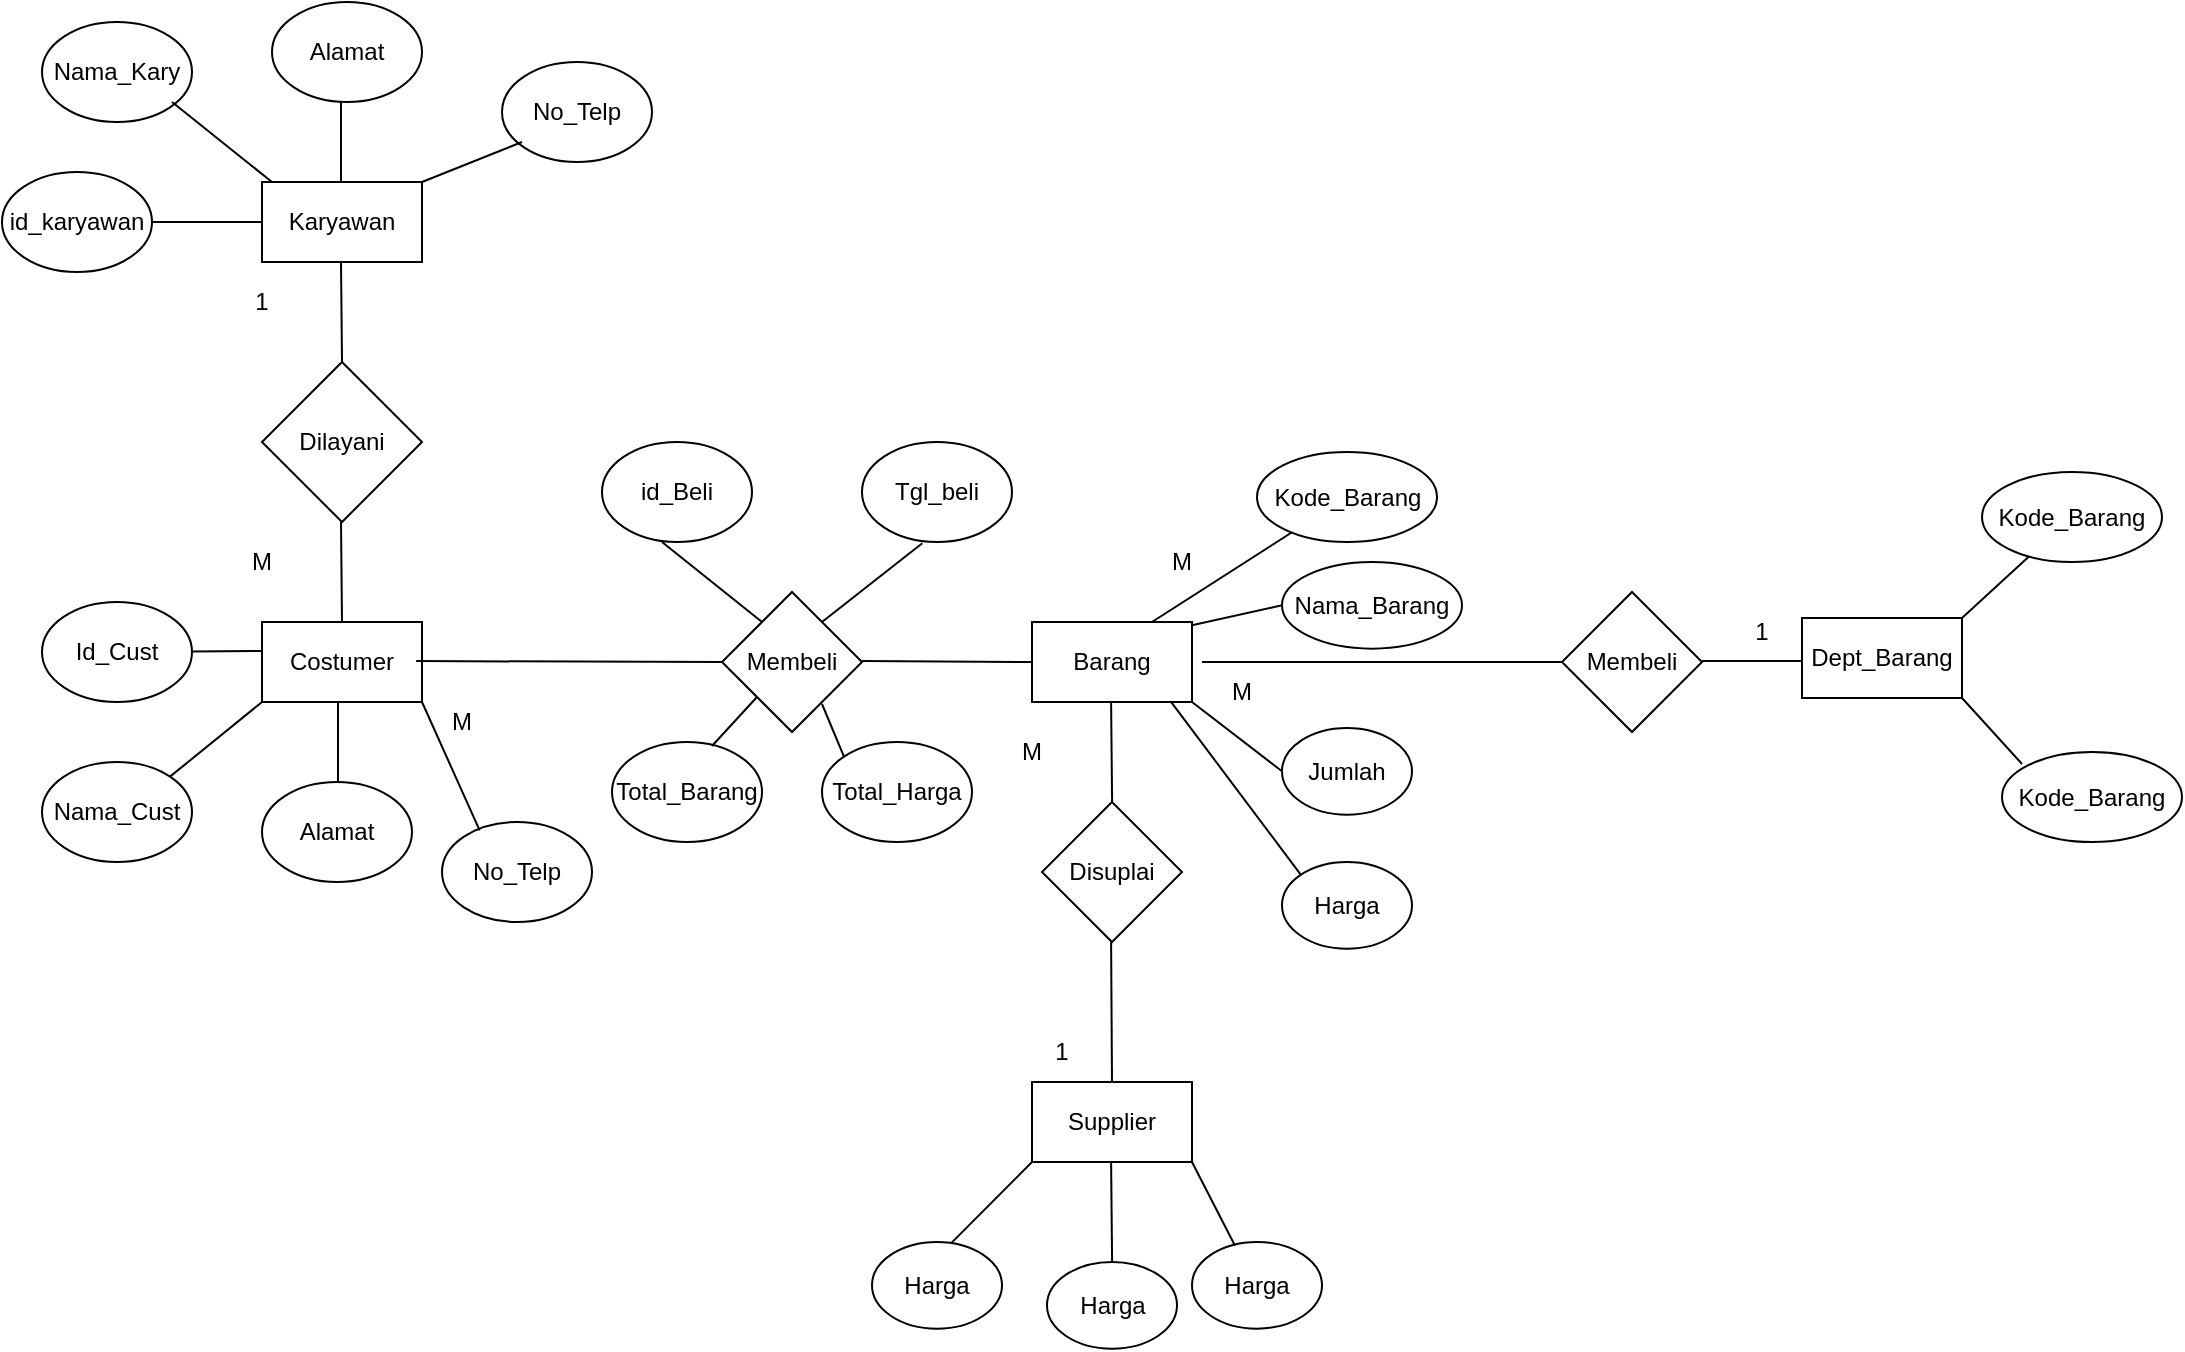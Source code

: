 <mxfile version="20.6.0" type="github">
  <diagram id="lLpXDyVzqlYHPdVx78_k" name="Halaman-1">
    <mxGraphModel dx="1483" dy="816" grid="1" gridSize="10" guides="1" tooltips="1" connect="1" arrows="1" fold="1" page="1" pageScale="1" pageWidth="1169" pageHeight="827" math="0" shadow="0">
      <root>
        <mxCell id="0" />
        <mxCell id="1" parent="0" />
        <mxCell id="F5t4vOM9Sm2uKcBCFLgH-3" value="Nama_Kary" style="ellipse;whiteSpace=wrap;html=1;" vertex="1" parent="1">
          <mxGeometry x="90" y="60" width="75" height="50" as="geometry" />
        </mxCell>
        <mxCell id="F5t4vOM9Sm2uKcBCFLgH-4" value="Alamat" style="ellipse;whiteSpace=wrap;html=1;" vertex="1" parent="1">
          <mxGeometry x="205" y="50" width="75" height="50" as="geometry" />
        </mxCell>
        <mxCell id="F5t4vOM9Sm2uKcBCFLgH-5" value="No_Telp" style="ellipse;whiteSpace=wrap;html=1;" vertex="1" parent="1">
          <mxGeometry x="320" y="80" width="75" height="50" as="geometry" />
        </mxCell>
        <mxCell id="F5t4vOM9Sm2uKcBCFLgH-6" value="id_karyawan" style="ellipse;whiteSpace=wrap;html=1;" vertex="1" parent="1">
          <mxGeometry x="70" y="135" width="75" height="50" as="geometry" />
        </mxCell>
        <mxCell id="F5t4vOM9Sm2uKcBCFLgH-7" value="Karyawan" style="rounded=0;whiteSpace=wrap;html=1;" vertex="1" parent="1">
          <mxGeometry x="200" y="140" width="80" height="40" as="geometry" />
        </mxCell>
        <mxCell id="F5t4vOM9Sm2uKcBCFLgH-8" value="" style="endArrow=none;html=1;rounded=0;entryX=0;entryY=0.5;entryDx=0;entryDy=0;exitX=1;exitY=0.5;exitDx=0;exitDy=0;" edge="1" parent="1" source="F5t4vOM9Sm2uKcBCFLgH-6" target="F5t4vOM9Sm2uKcBCFLgH-7">
          <mxGeometry width="50" height="50" relative="1" as="geometry">
            <mxPoint x="150" y="160" as="sourcePoint" />
            <mxPoint x="190" y="160" as="targetPoint" />
          </mxGeometry>
        </mxCell>
        <mxCell id="F5t4vOM9Sm2uKcBCFLgH-9" value="" style="endArrow=none;html=1;rounded=0;entryX=0;entryY=0.5;entryDx=0;entryDy=0;" edge="1" parent="1">
          <mxGeometry width="50" height="50" relative="1" as="geometry">
            <mxPoint x="280" y="140" as="sourcePoint" />
            <mxPoint x="330" y="120" as="targetPoint" />
          </mxGeometry>
        </mxCell>
        <mxCell id="F5t4vOM9Sm2uKcBCFLgH-12" value="" style="endArrow=none;html=1;rounded=0;" edge="1" parent="1">
          <mxGeometry width="50" height="50" relative="1" as="geometry">
            <mxPoint x="239.5" y="140" as="sourcePoint" />
            <mxPoint x="239.5" y="100" as="targetPoint" />
          </mxGeometry>
        </mxCell>
        <mxCell id="F5t4vOM9Sm2uKcBCFLgH-13" value="" style="endArrow=none;html=1;rounded=0;" edge="1" parent="1">
          <mxGeometry width="50" height="50" relative="1" as="geometry">
            <mxPoint x="155" y="100" as="sourcePoint" />
            <mxPoint x="205" y="140" as="targetPoint" />
          </mxGeometry>
        </mxCell>
        <mxCell id="F5t4vOM9Sm2uKcBCFLgH-14" value="" style="endArrow=none;html=1;rounded=0;" edge="1" parent="1">
          <mxGeometry width="50" height="50" relative="1" as="geometry">
            <mxPoint x="239.5" y="180" as="sourcePoint" />
            <mxPoint x="240" y="230" as="targetPoint" />
          </mxGeometry>
        </mxCell>
        <mxCell id="F5t4vOM9Sm2uKcBCFLgH-15" value="Dilayani" style="rhombus;whiteSpace=wrap;html=1;" vertex="1" parent="1">
          <mxGeometry x="200" y="230" width="80" height="80" as="geometry" />
        </mxCell>
        <mxCell id="F5t4vOM9Sm2uKcBCFLgH-24" value="Costumer" style="rounded=0;whiteSpace=wrap;html=1;" vertex="1" parent="1">
          <mxGeometry x="200" y="360" width="80" height="40" as="geometry" />
        </mxCell>
        <mxCell id="F5t4vOM9Sm2uKcBCFLgH-25" value="Id_Cust" style="ellipse;whiteSpace=wrap;html=1;" vertex="1" parent="1">
          <mxGeometry x="90" y="350" width="75" height="50" as="geometry" />
        </mxCell>
        <mxCell id="F5t4vOM9Sm2uKcBCFLgH-26" value="Nama_Cust" style="ellipse;whiteSpace=wrap;html=1;" vertex="1" parent="1">
          <mxGeometry x="90" y="430" width="75" height="50" as="geometry" />
        </mxCell>
        <mxCell id="F5t4vOM9Sm2uKcBCFLgH-27" value="Alamat" style="ellipse;whiteSpace=wrap;html=1;" vertex="1" parent="1">
          <mxGeometry x="200" y="440" width="75" height="50" as="geometry" />
        </mxCell>
        <mxCell id="F5t4vOM9Sm2uKcBCFLgH-28" value="No_Telp" style="ellipse;whiteSpace=wrap;html=1;" vertex="1" parent="1">
          <mxGeometry x="290" y="460" width="75" height="50" as="geometry" />
        </mxCell>
        <mxCell id="F5t4vOM9Sm2uKcBCFLgH-29" value="" style="endArrow=none;html=1;rounded=0;exitX=1;exitY=1;exitDx=0;exitDy=0;entryX=0.251;entryY=0.084;entryDx=0;entryDy=0;entryPerimeter=0;" edge="1" parent="1" source="F5t4vOM9Sm2uKcBCFLgH-24" target="F5t4vOM9Sm2uKcBCFLgH-28">
          <mxGeometry width="50" height="50" relative="1" as="geometry">
            <mxPoint x="275" y="390" as="sourcePoint" />
            <mxPoint x="325" y="430" as="targetPoint" />
          </mxGeometry>
        </mxCell>
        <mxCell id="F5t4vOM9Sm2uKcBCFLgH-30" value="" style="endArrow=none;html=1;rounded=0;entryX=1;entryY=0;entryDx=0;entryDy=0;exitX=0;exitY=1;exitDx=0;exitDy=0;" edge="1" parent="1" source="F5t4vOM9Sm2uKcBCFLgH-24" target="F5t4vOM9Sm2uKcBCFLgH-26">
          <mxGeometry width="50" height="50" relative="1" as="geometry">
            <mxPoint x="175" y="390" as="sourcePoint" />
            <mxPoint x="225" y="430" as="targetPoint" />
          </mxGeometry>
        </mxCell>
        <mxCell id="F5t4vOM9Sm2uKcBCFLgH-31" value="" style="endArrow=none;html=1;rounded=0;" edge="1" parent="1">
          <mxGeometry width="50" height="50" relative="1" as="geometry">
            <mxPoint x="238" y="400" as="sourcePoint" />
            <mxPoint x="238" y="440" as="targetPoint" />
          </mxGeometry>
        </mxCell>
        <mxCell id="F5t4vOM9Sm2uKcBCFLgH-32" value="" style="endArrow=none;html=1;rounded=0;" edge="1" parent="1" source="F5t4vOM9Sm2uKcBCFLgH-25">
          <mxGeometry width="50" height="50" relative="1" as="geometry">
            <mxPoint x="170" y="374.5" as="sourcePoint" />
            <mxPoint x="200" y="374.5" as="targetPoint" />
          </mxGeometry>
        </mxCell>
        <mxCell id="F5t4vOM9Sm2uKcBCFLgH-34" value="" style="endArrow=none;html=1;rounded=0;" edge="1" parent="1">
          <mxGeometry width="50" height="50" relative="1" as="geometry">
            <mxPoint x="239.5" y="310" as="sourcePoint" />
            <mxPoint x="240" y="360" as="targetPoint" />
          </mxGeometry>
        </mxCell>
        <mxCell id="F5t4vOM9Sm2uKcBCFLgH-35" value="Membeli" style="rhombus;whiteSpace=wrap;html=1;" vertex="1" parent="1">
          <mxGeometry x="430" y="345" width="70" height="70" as="geometry" />
        </mxCell>
        <mxCell id="F5t4vOM9Sm2uKcBCFLgH-36" value="Tgl_beli" style="ellipse;whiteSpace=wrap;html=1;" vertex="1" parent="1">
          <mxGeometry x="500" y="270" width="75" height="50" as="geometry" />
        </mxCell>
        <mxCell id="F5t4vOM9Sm2uKcBCFLgH-37" value="id_Beli" style="ellipse;whiteSpace=wrap;html=1;" vertex="1" parent="1">
          <mxGeometry x="370" y="270" width="75" height="50" as="geometry" />
        </mxCell>
        <mxCell id="F5t4vOM9Sm2uKcBCFLgH-38" value="Total_Harga" style="ellipse;whiteSpace=wrap;html=1;" vertex="1" parent="1">
          <mxGeometry x="480" y="420" width="75" height="50" as="geometry" />
        </mxCell>
        <mxCell id="F5t4vOM9Sm2uKcBCFLgH-39" value="Total_Barang" style="ellipse;whiteSpace=wrap;html=1;" vertex="1" parent="1">
          <mxGeometry x="375" y="420" width="75.01" height="50" as="geometry" />
        </mxCell>
        <mxCell id="F5t4vOM9Sm2uKcBCFLgH-42" value="" style="endArrow=none;html=1;rounded=0;entryX=0;entryY=0.5;entryDx=0;entryDy=0;" edge="1" parent="1" target="F5t4vOM9Sm2uKcBCFLgH-35">
          <mxGeometry width="50" height="50" relative="1" as="geometry">
            <mxPoint x="277.05" y="379.55" as="sourcePoint" />
            <mxPoint x="370" y="379.55" as="targetPoint" />
          </mxGeometry>
        </mxCell>
        <mxCell id="F5t4vOM9Sm2uKcBCFLgH-43" value="" style="endArrow=none;html=1;rounded=0;" edge="1" parent="1">
          <mxGeometry width="50" height="50" relative="1" as="geometry">
            <mxPoint x="400.01" y="320" as="sourcePoint" />
            <mxPoint x="450.01" y="360" as="targetPoint" />
          </mxGeometry>
        </mxCell>
        <mxCell id="F5t4vOM9Sm2uKcBCFLgH-44" value="" style="endArrow=none;html=1;rounded=0;exitX=0.402;exitY=1.013;exitDx=0;exitDy=0;exitPerimeter=0;" edge="1" parent="1" source="F5t4vOM9Sm2uKcBCFLgH-36">
          <mxGeometry width="50" height="50" relative="1" as="geometry">
            <mxPoint x="520" y="330" as="sourcePoint" />
            <mxPoint x="480" y="360" as="targetPoint" />
          </mxGeometry>
        </mxCell>
        <mxCell id="F5t4vOM9Sm2uKcBCFLgH-45" value="" style="endArrow=none;html=1;rounded=0;entryX=0;entryY=0;entryDx=0;entryDy=0;" edge="1" parent="1" target="F5t4vOM9Sm2uKcBCFLgH-38">
          <mxGeometry width="50" height="50" relative="1" as="geometry">
            <mxPoint x="480" y="401" as="sourcePoint" />
            <mxPoint x="510" y="426" as="targetPoint" />
          </mxGeometry>
        </mxCell>
        <mxCell id="F5t4vOM9Sm2uKcBCFLgH-46" value="" style="endArrow=none;html=1;rounded=0;exitX=0;exitY=1;exitDx=0;exitDy=0;" edge="1" parent="1" source="F5t4vOM9Sm2uKcBCFLgH-35">
          <mxGeometry width="50" height="50" relative="1" as="geometry">
            <mxPoint x="445" y="400" as="sourcePoint" />
            <mxPoint x="424.99" y="422" as="targetPoint" />
          </mxGeometry>
        </mxCell>
        <mxCell id="F5t4vOM9Sm2uKcBCFLgH-47" value="Barang" style="rounded=0;whiteSpace=wrap;html=1;" vertex="1" parent="1">
          <mxGeometry x="585" y="360" width="80" height="40" as="geometry" />
        </mxCell>
        <mxCell id="F5t4vOM9Sm2uKcBCFLgH-49" value="Kode_Barang" style="ellipse;whiteSpace=wrap;html=1;" vertex="1" parent="1">
          <mxGeometry x="697.5" y="275" width="90" height="45" as="geometry" />
        </mxCell>
        <mxCell id="F5t4vOM9Sm2uKcBCFLgH-50" value="Nama_Barang" style="ellipse;whiteSpace=wrap;html=1;" vertex="1" parent="1">
          <mxGeometry x="710" y="330" width="90" height="43.33" as="geometry" />
        </mxCell>
        <mxCell id="F5t4vOM9Sm2uKcBCFLgH-51" value="Jumlah" style="ellipse;whiteSpace=wrap;html=1;" vertex="1" parent="1">
          <mxGeometry x="710" y="413" width="65" height="43.33" as="geometry" />
        </mxCell>
        <mxCell id="F5t4vOM9Sm2uKcBCFLgH-52" value="Harga" style="ellipse;whiteSpace=wrap;html=1;" vertex="1" parent="1">
          <mxGeometry x="710" y="480" width="65" height="43.33" as="geometry" />
        </mxCell>
        <mxCell id="F5t4vOM9Sm2uKcBCFLgH-53" value="" style="endArrow=none;html=1;rounded=0;exitX=0.75;exitY=0;exitDx=0;exitDy=0;" edge="1" parent="1" source="F5t4vOM9Sm2uKcBCFLgH-47" target="F5t4vOM9Sm2uKcBCFLgH-49">
          <mxGeometry width="50" height="50" relative="1" as="geometry">
            <mxPoint x="665" y="320" as="sourcePoint" />
            <mxPoint x="715" y="300" as="targetPoint" />
          </mxGeometry>
        </mxCell>
        <mxCell id="F5t4vOM9Sm2uKcBCFLgH-55" value="" style="endArrow=none;html=1;rounded=0;entryX=0;entryY=0.5;entryDx=0;entryDy=0;" edge="1" parent="1" target="F5t4vOM9Sm2uKcBCFLgH-50">
          <mxGeometry width="50" height="50" relative="1" as="geometry">
            <mxPoint x="665" y="361.67" as="sourcePoint" />
            <mxPoint x="715" y="341.67" as="targetPoint" />
          </mxGeometry>
        </mxCell>
        <mxCell id="F5t4vOM9Sm2uKcBCFLgH-56" value="" style="endArrow=none;html=1;rounded=0;entryX=0;entryY=0.5;entryDx=0;entryDy=0;" edge="1" parent="1" target="F5t4vOM9Sm2uKcBCFLgH-51">
          <mxGeometry width="50" height="50" relative="1" as="geometry">
            <mxPoint x="665" y="400" as="sourcePoint" />
            <mxPoint x="695" y="440" as="targetPoint" />
          </mxGeometry>
        </mxCell>
        <mxCell id="F5t4vOM9Sm2uKcBCFLgH-57" value="" style="endArrow=none;html=1;rounded=0;entryX=0;entryY=0;entryDx=0;entryDy=0;exitX=0.869;exitY=0.998;exitDx=0;exitDy=0;exitPerimeter=0;" edge="1" parent="1" source="F5t4vOM9Sm2uKcBCFLgH-47" target="F5t4vOM9Sm2uKcBCFLgH-52">
          <mxGeometry width="50" height="50" relative="1" as="geometry">
            <mxPoint x="650" y="406.33" as="sourcePoint" />
            <mxPoint x="720" y="456.33" as="targetPoint" />
          </mxGeometry>
        </mxCell>
        <mxCell id="F5t4vOM9Sm2uKcBCFLgH-58" value="" style="endArrow=none;html=1;rounded=0;entryX=0;entryY=0.5;entryDx=0;entryDy=0;" edge="1" parent="1" target="F5t4vOM9Sm2uKcBCFLgH-47">
          <mxGeometry width="50" height="50" relative="1" as="geometry">
            <mxPoint x="500" y="379.55" as="sourcePoint" />
            <mxPoint x="580" y="380" as="targetPoint" />
          </mxGeometry>
        </mxCell>
        <mxCell id="F5t4vOM9Sm2uKcBCFLgH-59" value="" style="endArrow=none;html=1;rounded=0;entryX=0;entryY=0.5;entryDx=0;entryDy=0;" edge="1" parent="1" target="F5t4vOM9Sm2uKcBCFLgH-72">
          <mxGeometry width="50" height="50" relative="1" as="geometry">
            <mxPoint x="670" y="380" as="sourcePoint" />
            <mxPoint x="827.5" y="377.89" as="targetPoint" />
            <Array as="points" />
          </mxGeometry>
        </mxCell>
        <mxCell id="F5t4vOM9Sm2uKcBCFLgH-60" value="Disuplai" style="rhombus;whiteSpace=wrap;html=1;" vertex="1" parent="1">
          <mxGeometry x="590" y="450" width="70" height="70" as="geometry" />
        </mxCell>
        <mxCell id="F5t4vOM9Sm2uKcBCFLgH-62" value="" style="endArrow=none;html=1;rounded=0;" edge="1" parent="1">
          <mxGeometry width="50" height="50" relative="1" as="geometry">
            <mxPoint x="624.55" y="400" as="sourcePoint" />
            <mxPoint x="625.05" y="450" as="targetPoint" />
          </mxGeometry>
        </mxCell>
        <mxCell id="F5t4vOM9Sm2uKcBCFLgH-63" value="Supplier" style="rounded=0;whiteSpace=wrap;html=1;" vertex="1" parent="1">
          <mxGeometry x="585" y="590" width="80" height="40" as="geometry" />
        </mxCell>
        <mxCell id="F5t4vOM9Sm2uKcBCFLgH-64" value="Harga" style="ellipse;whiteSpace=wrap;html=1;" vertex="1" parent="1">
          <mxGeometry x="665" y="670" width="65" height="43.33" as="geometry" />
        </mxCell>
        <mxCell id="F5t4vOM9Sm2uKcBCFLgH-65" value="Harga" style="ellipse;whiteSpace=wrap;html=1;" vertex="1" parent="1">
          <mxGeometry x="592.5" y="680" width="65" height="43.33" as="geometry" />
        </mxCell>
        <mxCell id="F5t4vOM9Sm2uKcBCFLgH-66" value="Harga" style="ellipse;whiteSpace=wrap;html=1;" vertex="1" parent="1">
          <mxGeometry x="505" y="670" width="65" height="43.33" as="geometry" />
        </mxCell>
        <mxCell id="F5t4vOM9Sm2uKcBCFLgH-67" value="" style="endArrow=none;html=1;rounded=0;entryX=0.331;entryY=0.044;entryDx=0;entryDy=0;entryPerimeter=0;" edge="1" parent="1" target="F5t4vOM9Sm2uKcBCFLgH-64">
          <mxGeometry width="50" height="50" relative="1" as="geometry">
            <mxPoint x="665" y="630" as="sourcePoint" />
            <mxPoint x="710.0" y="664.665" as="targetPoint" />
          </mxGeometry>
        </mxCell>
        <mxCell id="F5t4vOM9Sm2uKcBCFLgH-69" value="" style="endArrow=none;html=1;rounded=0;entryX=0.611;entryY=0.01;entryDx=0;entryDy=0;entryPerimeter=0;" edge="1" parent="1" target="F5t4vOM9Sm2uKcBCFLgH-66">
          <mxGeometry width="50" height="50" relative="1" as="geometry">
            <mxPoint x="585" y="630" as="sourcePoint" />
            <mxPoint x="545" y="660" as="targetPoint" />
          </mxGeometry>
        </mxCell>
        <mxCell id="F5t4vOM9Sm2uKcBCFLgH-70" value="" style="endArrow=none;html=1;rounded=0;entryX=0.5;entryY=0;entryDx=0;entryDy=0;" edge="1" parent="1" target="F5t4vOM9Sm2uKcBCFLgH-63">
          <mxGeometry width="50" height="50" relative="1" as="geometry">
            <mxPoint x="624.55" y="520" as="sourcePoint" />
            <mxPoint x="625.05" y="570" as="targetPoint" />
          </mxGeometry>
        </mxCell>
        <mxCell id="F5t4vOM9Sm2uKcBCFLgH-71" value="" style="endArrow=none;html=1;rounded=0;" edge="1" parent="1">
          <mxGeometry width="50" height="50" relative="1" as="geometry">
            <mxPoint x="624.55" y="630" as="sourcePoint" />
            <mxPoint x="625.05" y="680" as="targetPoint" />
          </mxGeometry>
        </mxCell>
        <mxCell id="F5t4vOM9Sm2uKcBCFLgH-72" value="Membeli" style="rhombus;whiteSpace=wrap;html=1;" vertex="1" parent="1">
          <mxGeometry x="850" y="345" width="70" height="70" as="geometry" />
        </mxCell>
        <mxCell id="F5t4vOM9Sm2uKcBCFLgH-73" value="Dept_Barang" style="rounded=0;whiteSpace=wrap;html=1;" vertex="1" parent="1">
          <mxGeometry x="970" y="358" width="80" height="40" as="geometry" />
        </mxCell>
        <mxCell id="F5t4vOM9Sm2uKcBCFLgH-74" value="Kode_Barang" style="ellipse;whiteSpace=wrap;html=1;" vertex="1" parent="1">
          <mxGeometry x="1060" y="285" width="90" height="45" as="geometry" />
        </mxCell>
        <mxCell id="F5t4vOM9Sm2uKcBCFLgH-75" value="Kode_Barang" style="ellipse;whiteSpace=wrap;html=1;" vertex="1" parent="1">
          <mxGeometry x="1070" y="425" width="90" height="45" as="geometry" />
        </mxCell>
        <mxCell id="F5t4vOM9Sm2uKcBCFLgH-76" value="" style="endArrow=none;html=1;rounded=0;" edge="1" parent="1" source="F5t4vOM9Sm2uKcBCFLgH-74">
          <mxGeometry width="50" height="50" relative="1" as="geometry">
            <mxPoint x="1090" y="330" as="sourcePoint" />
            <mxPoint x="1050" y="358" as="targetPoint" />
          </mxGeometry>
        </mxCell>
        <mxCell id="F5t4vOM9Sm2uKcBCFLgH-77" value="" style="endArrow=none;html=1;rounded=0;entryX=1;entryY=1;entryDx=0;entryDy=0;" edge="1" parent="1" target="F5t4vOM9Sm2uKcBCFLgH-73">
          <mxGeometry width="50" height="50" relative="1" as="geometry">
            <mxPoint x="1080" y="431" as="sourcePoint" />
            <mxPoint x="1050" y="400" as="targetPoint" />
          </mxGeometry>
        </mxCell>
        <mxCell id="F5t4vOM9Sm2uKcBCFLgH-78" value="" style="endArrow=none;html=1;rounded=0;" edge="1" parent="1">
          <mxGeometry width="50" height="50" relative="1" as="geometry">
            <mxPoint x="920" y="379.44" as="sourcePoint" />
            <mxPoint x="970" y="379.44" as="targetPoint" />
          </mxGeometry>
        </mxCell>
        <mxCell id="F5t4vOM9Sm2uKcBCFLgH-79" value="1" style="text;html=1;strokeColor=none;fillColor=none;align=center;verticalAlign=middle;whiteSpace=wrap;rounded=0;" vertex="1" parent="1">
          <mxGeometry x="170" y="185" width="60" height="30" as="geometry" />
        </mxCell>
        <mxCell id="F5t4vOM9Sm2uKcBCFLgH-80" value="M" style="text;html=1;strokeColor=none;fillColor=none;align=center;verticalAlign=middle;whiteSpace=wrap;rounded=0;" vertex="1" parent="1">
          <mxGeometry x="170" y="315" width="60" height="30" as="geometry" />
        </mxCell>
        <mxCell id="F5t4vOM9Sm2uKcBCFLgH-81" value="M" style="text;html=1;strokeColor=none;fillColor=none;align=center;verticalAlign=middle;whiteSpace=wrap;rounded=0;" vertex="1" parent="1">
          <mxGeometry x="270" y="395" width="60" height="30" as="geometry" />
        </mxCell>
        <mxCell id="F5t4vOM9Sm2uKcBCFLgH-82" value="M" style="text;html=1;strokeColor=none;fillColor=none;align=center;verticalAlign=middle;whiteSpace=wrap;rounded=0;" vertex="1" parent="1">
          <mxGeometry x="555" y="410" width="60" height="30" as="geometry" />
        </mxCell>
        <mxCell id="F5t4vOM9Sm2uKcBCFLgH-83" value="M" style="text;html=1;strokeColor=none;fillColor=none;align=center;verticalAlign=middle;whiteSpace=wrap;rounded=0;" vertex="1" parent="1">
          <mxGeometry x="630" y="315" width="60" height="30" as="geometry" />
        </mxCell>
        <mxCell id="F5t4vOM9Sm2uKcBCFLgH-84" value="M" style="text;html=1;strokeColor=none;fillColor=none;align=center;verticalAlign=middle;whiteSpace=wrap;rounded=0;" vertex="1" parent="1">
          <mxGeometry x="660" y="380" width="60" height="30" as="geometry" />
        </mxCell>
        <mxCell id="F5t4vOM9Sm2uKcBCFLgH-86" value="1" style="text;html=1;strokeColor=none;fillColor=none;align=center;verticalAlign=middle;whiteSpace=wrap;rounded=0;" vertex="1" parent="1">
          <mxGeometry x="920" y="350.0" width="60" height="30" as="geometry" />
        </mxCell>
        <mxCell id="F5t4vOM9Sm2uKcBCFLgH-88" value="1" style="text;html=1;strokeColor=none;fillColor=none;align=center;verticalAlign=middle;whiteSpace=wrap;rounded=0;" vertex="1" parent="1">
          <mxGeometry x="570" y="560" width="60" height="30" as="geometry" />
        </mxCell>
      </root>
    </mxGraphModel>
  </diagram>
</mxfile>
